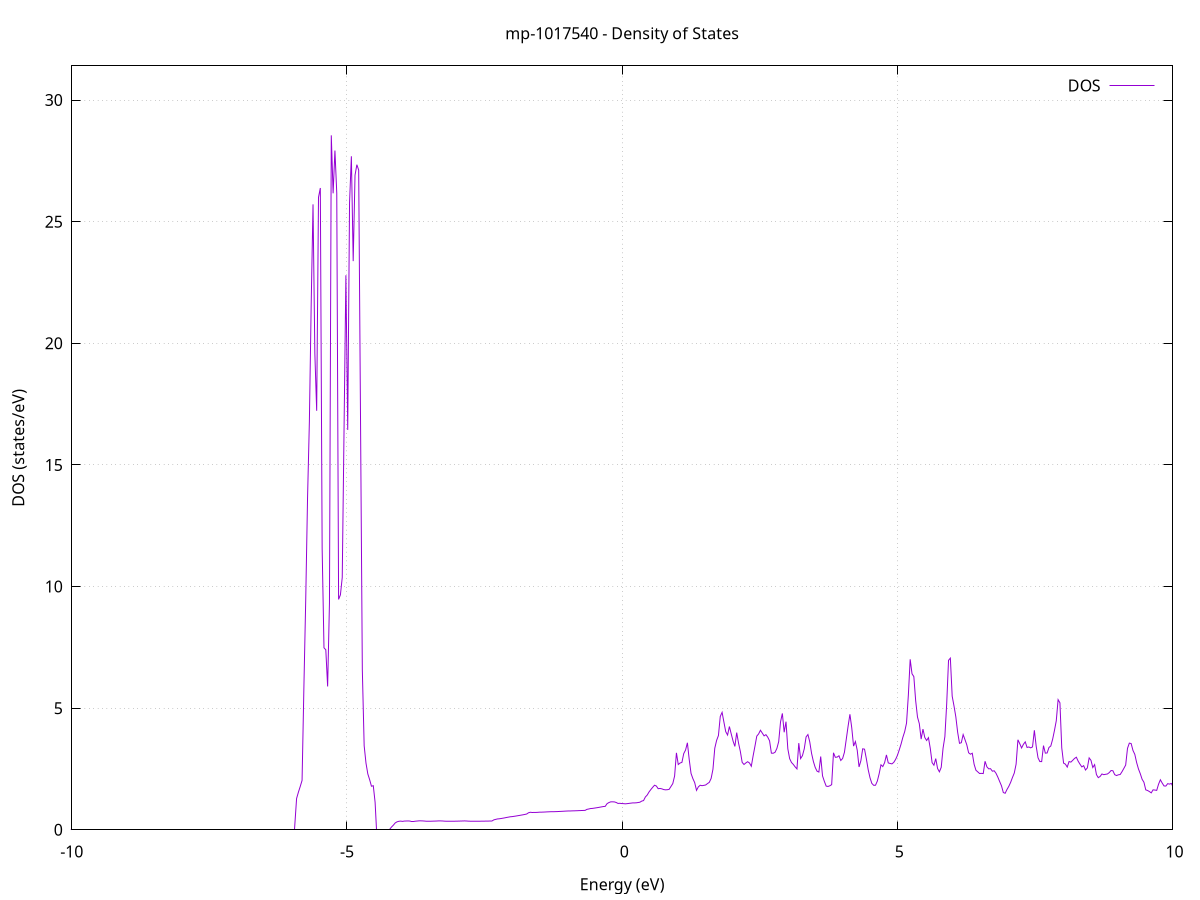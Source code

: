 set title 'mp-1017540 - Density of States'
set xlabel 'Energy (eV)'
set ylabel 'DOS (states/eV)'
set grid
set xrange [-10:10]
set yrange [0:31.404]
set xzeroaxis lt -1
set terminal png size 800,600
set output 'mp-1017540_dos_gnuplot.png'
plot '-' using 1:2 with lines title 'DOS'
-48.189100 0.000000
-48.156000 0.000000
-48.122800 0.000000
-48.089600 0.000000
-48.056400 0.000000
-48.023200 0.000000
-47.990000 0.000000
-47.956900 0.000000
-47.923700 0.000000
-47.890500 0.000000
-47.857300 0.000000
-47.824100 0.000000
-47.791000 0.000000
-47.757800 0.000000
-47.724600 0.000000
-47.691400 0.000000
-47.658200 0.000000
-47.625000 0.000000
-47.591900 0.000000
-47.558700 0.000000
-47.525500 0.000000
-47.492300 0.000000
-47.459100 0.000000
-47.426000 0.000000
-47.392800 0.000000
-47.359600 0.000000
-47.326400 0.000000
-47.293200 0.000000
-47.260000 0.000000
-47.226900 0.000000
-47.193700 0.000000
-47.160500 0.000000
-47.127300 0.000000
-47.094100 0.000000
-47.061000 0.000000
-47.027800 0.000000
-46.994600 0.000000
-46.961400 0.000000
-46.928200 0.000000
-46.895000 0.000000
-46.861900 0.000000
-46.828700 0.000000
-46.795500 0.000000
-46.762300 0.000000
-46.729100 0.000000
-46.696000 0.000000
-46.662800 0.000000
-46.629600 0.000000
-46.596400 0.000000
-46.563200 0.000000
-46.530000 0.000000
-46.496900 0.000000
-46.463700 0.000000
-46.430500 0.000000
-46.397300 0.000000
-46.364100 0.000000
-46.331000 0.000000
-46.297800 0.000000
-46.264600 0.000000
-46.231400 0.000000
-46.198200 0.000000
-46.165000 0.000000
-46.131900 0.000000
-46.098700 0.000000
-46.065500 0.000000
-46.032300 0.000000
-45.999100 0.000000
-45.966000 0.000000
-45.932800 0.000000
-45.899600 0.000000
-45.866400 0.000000
-45.833200 0.000000
-45.800000 0.000000
-45.766900 0.000000
-45.733700 0.000000
-45.700500 0.000000
-45.667300 0.000000
-45.634100 0.000000
-45.600900 0.000000
-45.567800 0.000000
-45.534600 0.000000
-45.501400 0.000000
-45.468200 0.000000
-45.435000 0.000000
-45.401900 0.000000
-45.368700 0.000000
-45.335500 0.000000
-45.302300 0.000000
-45.269100 0.000000
-45.235900 0.000000
-45.202800 0.000000
-45.169600 7.323900
-45.136400 8.258000
-45.103200 10.359100
-45.070000 14.619900
-45.036900 52.682800
-45.003700 24.957900
-44.970500 0.000000
-44.937300 0.000000
-44.904100 0.000000
-44.870900 0.000000
-44.837800 0.000000
-44.804600 0.000000
-44.771400 0.000000
-44.738200 0.000000
-44.705000 0.000000
-44.671900 0.000000
-44.638700 0.000000
-44.605500 0.000000
-44.572300 0.000000
-44.539100 0.000000
-44.505900 0.000000
-44.472800 0.000000
-44.439600 0.000000
-44.406400 0.000000
-44.373200 0.000000
-44.340000 0.000000
-44.306900 0.000000
-44.273700 0.000000
-44.240500 0.000000
-44.207300 0.000000
-44.174100 0.000000
-44.140900 0.000000
-44.107800 0.000000
-44.074600 0.000000
-44.041400 0.000000
-44.008200 0.000000
-43.975000 0.000000
-43.941900 0.000000
-43.908700 0.000000
-43.875500 0.000000
-43.842300 0.000000
-43.809100 0.000000
-43.775900 0.000000
-43.742800 0.000000
-43.709600 0.000000
-43.676400 0.000000
-43.643200 0.000000
-43.610000 0.000000
-43.576900 0.000000
-43.543700 0.000000
-43.510500 0.000000
-43.477300 0.000000
-43.444100 0.000000
-43.410900 0.000000
-43.377800 0.000000
-43.344600 0.000000
-43.311400 0.000000
-43.278200 0.000000
-43.245000 0.000000
-43.211900 0.000000
-43.178700 0.000000
-43.145500 0.000000
-43.112300 0.000000
-43.079100 0.000000
-43.045900 0.000000
-43.012800 0.000000
-42.979600 0.000000
-42.946400 0.000000
-42.913200 0.000000
-42.880000 0.000000
-42.846900 0.000000
-42.813700 0.000000
-42.780500 0.000000
-42.747300 0.000000
-42.714100 0.000000
-42.680900 0.000000
-42.647800 0.000000
-42.614600 0.000000
-42.581400 0.000000
-42.548200 0.000000
-42.515000 0.000000
-42.481900 0.000000
-42.448700 0.000000
-42.415500 0.000000
-42.382300 0.000000
-42.349100 0.000000
-42.315900 0.000000
-42.282800 0.000000
-42.249600 0.000000
-42.216400 0.000000
-42.183200 0.000000
-42.150000 0.000000
-42.116900 0.000000
-42.083700 0.000000
-42.050500 0.000000
-42.017300 0.000000
-41.984100 0.000000
-41.950900 0.000000
-41.917800 0.000000
-41.884600 0.000000
-41.851400 0.000000
-41.818200 0.000000
-41.785000 0.000000
-41.751900 0.000000
-41.718700 0.000000
-41.685500 0.000000
-41.652300 0.000000
-41.619100 0.000000
-41.585900 0.000000
-41.552800 0.000000
-41.519600 0.000000
-41.486400 0.000000
-41.453200 0.000000
-41.420000 0.000000
-41.386900 0.000000
-41.353700 0.000000
-41.320500 0.000000
-41.287300 0.000000
-41.254100 0.000000
-41.220900 0.000000
-41.187800 0.000000
-41.154600 0.000000
-41.121400 0.000000
-41.088200 0.000000
-41.055000 0.000000
-41.021800 0.000000
-40.988700 0.000000
-40.955500 0.000000
-40.922300 0.000000
-40.889100 0.000000
-40.855900 0.000000
-40.822800 0.000000
-40.789600 0.000000
-40.756400 0.000000
-40.723200 0.000000
-40.690000 0.000000
-40.656800 0.000000
-40.623700 0.000000
-40.590500 0.000000
-40.557300 0.000000
-40.524100 0.000000
-40.490900 0.000000
-40.457800 0.000000
-40.424600 0.000000
-40.391400 0.000000
-40.358200 0.000000
-40.325000 0.000000
-40.291800 0.000000
-40.258700 0.000000
-40.225500 0.000000
-40.192300 0.000000
-40.159100 0.000000
-40.125900 0.000000
-40.092800 0.000000
-40.059600 0.000000
-40.026400 0.000000
-39.993200 0.000000
-39.960000 0.000000
-39.926800 0.000000
-39.893700 0.000000
-39.860500 0.000000
-39.827300 0.000000
-39.794100 0.000000
-39.760900 0.000000
-39.727800 0.000000
-39.694600 0.000000
-39.661400 0.000000
-39.628200 0.000000
-39.595000 0.000000
-39.561800 0.000000
-39.528700 0.000000
-39.495500 0.000000
-39.462300 0.000000
-39.429100 0.000000
-39.395900 0.000000
-39.362800 0.000000
-39.329600 0.000000
-39.296400 0.000000
-39.263200 0.000000
-39.230000 0.000000
-39.196800 0.000000
-39.163700 0.000000
-39.130500 0.000000
-39.097300 0.000000
-39.064100 0.000000
-39.030900 0.000000
-38.997800 0.000000
-38.964600 0.000000
-38.931400 0.000000
-38.898200 0.000000
-38.865000 0.000000
-38.831800 0.000000
-38.798700 0.000000
-38.765500 0.000000
-38.732300 0.000000
-38.699100 0.000000
-38.665900 0.000000
-38.632800 0.000000
-38.599600 0.000000
-38.566400 0.000000
-38.533200 0.000000
-38.500000 0.000000
-38.466800 0.000000
-38.433700 0.000000
-38.400500 0.000000
-38.367300 0.000000
-38.334100 0.000000
-38.300900 0.000000
-38.267800 0.000000
-38.234600 0.000000
-38.201400 0.000000
-38.168200 0.000000
-38.135000 0.000000
-38.101800 0.000000
-38.068700 0.000000
-38.035500 0.000000
-38.002300 0.000000
-37.969100 0.000000
-37.935900 0.000000
-37.902800 0.000000
-37.869600 0.000000
-37.836400 0.000000
-37.803200 0.000000
-37.770000 0.000000
-37.736800 0.000000
-37.703700 0.000000
-37.670500 0.000000
-37.637300 0.000000
-37.604100 0.000000
-37.570900 0.000000
-37.537800 0.000000
-37.504600 0.000000
-37.471400 0.000000
-37.438200 0.000000
-37.405000 0.000000
-37.371800 0.000000
-37.338700 0.000000
-37.305500 0.000000
-37.272300 0.000000
-37.239100 0.000000
-37.205900 0.000000
-37.172800 0.000000
-37.139600 0.000000
-37.106400 0.000000
-37.073200 0.000000
-37.040000 0.000000
-37.006800 0.000000
-36.973700 0.000000
-36.940500 0.000000
-36.907300 0.000000
-36.874100 0.000000
-36.840900 0.000000
-36.807800 0.000000
-36.774600 0.000000
-36.741400 0.000000
-36.708200 0.000000
-36.675000 0.000000
-36.641800 0.000000
-36.608700 0.000000
-36.575500 0.000000
-36.542300 0.000000
-36.509100 0.000000
-36.475900 0.000000
-36.442800 0.000000
-36.409600 0.000000
-36.376400 0.000000
-36.343200 0.000000
-36.310000 0.000000
-36.276800 0.000000
-36.243700 0.000000
-36.210500 0.000000
-36.177300 0.000000
-36.144100 0.000000
-36.110900 0.000000
-36.077700 0.000000
-36.044600 0.000000
-36.011400 0.000000
-35.978200 0.000000
-35.945000 0.000000
-35.911800 0.000000
-35.878700 0.000000
-35.845500 0.000000
-35.812300 0.000000
-35.779100 0.000000
-35.745900 0.000000
-35.712700 0.000000
-35.679600 0.000000
-35.646400 0.000000
-35.613200 0.000000
-35.580000 0.000000
-35.546800 0.000000
-35.513700 0.000000
-35.480500 0.000000
-35.447300 0.000000
-35.414100 0.000000
-35.380900 0.000000
-35.347700 0.000000
-35.314600 0.000000
-35.281400 0.000000
-35.248200 0.000000
-35.215000 0.000000
-35.181800 0.000000
-35.148700 0.000000
-35.115500 0.000000
-35.082300 0.000000
-35.049100 0.000000
-35.015900 0.000000
-34.982700 0.000000
-34.949600 0.000000
-34.916400 0.000000
-34.883200 0.000000
-34.850000 0.000000
-34.816800 0.000000
-34.783700 0.000000
-34.750500 0.000000
-34.717300 0.000000
-34.684100 0.000000
-34.650900 0.000000
-34.617700 0.000000
-34.584600 0.000000
-34.551400 0.000000
-34.518200 0.000000
-34.485000 0.000000
-34.451800 0.000000
-34.418700 0.000000
-34.385500 0.000000
-34.352300 0.000000
-34.319100 0.000000
-34.285900 0.000000
-34.252700 0.000000
-34.219600 0.000000
-34.186400 0.000000
-34.153200 0.000000
-34.120000 0.000000
-34.086800 0.000000
-34.053700 0.000000
-34.020500 0.000000
-33.987300 0.000000
-33.954100 0.000000
-33.920900 0.000000
-33.887700 0.000000
-33.854600 0.000000
-33.821400 0.000000
-33.788200 0.000000
-33.755000 0.000000
-33.721800 0.000000
-33.688700 0.000000
-33.655500 0.000000
-33.622300 0.000000
-33.589100 0.000000
-33.555900 0.000000
-33.522700 0.000000
-33.489600 0.000000
-33.456400 0.000000
-33.423200 0.000000
-33.390000 0.000000
-33.356800 0.000000
-33.323700 0.000000
-33.290500 0.000000
-33.257300 0.000000
-33.224100 0.000000
-33.190900 0.000000
-33.157700 0.000000
-33.124600 0.000000
-33.091400 0.000000
-33.058200 0.000000
-33.025000 0.000000
-32.991800 0.000000
-32.958700 0.000000
-32.925500 0.000000
-32.892300 0.000000
-32.859100 0.000000
-32.825900 0.000000
-32.792700 0.000000
-32.759600 0.000000
-32.726400 0.000000
-32.693200 0.000000
-32.660000 0.000000
-32.626800 0.000000
-32.593700 0.000000
-32.560500 0.000000
-32.527300 0.000000
-32.494100 0.000000
-32.460900 0.000000
-32.427700 0.000000
-32.394600 0.000000
-32.361400 0.000000
-32.328200 0.000000
-32.295000 0.000000
-32.261800 0.000000
-32.228700 0.000000
-32.195500 0.000000
-32.162300 0.000000
-32.129100 0.000000
-32.095900 0.000000
-32.062700 0.000000
-32.029600 0.000000
-31.996400 0.000000
-31.963200 0.000000
-31.930000 0.000000
-31.896800 0.000000
-31.863700 0.000000
-31.830500 0.000000
-31.797300 0.000000
-31.764100 0.000000
-31.730900 0.000000
-31.697700 0.000000
-31.664600 0.000000
-31.631400 0.000000
-31.598200 0.000000
-31.565000 0.000000
-31.531800 0.000000
-31.498600 0.000000
-31.465500 0.000000
-31.432300 0.000000
-31.399100 0.000000
-31.365900 0.000000
-31.332700 0.000000
-31.299600 0.000000
-31.266400 0.000000
-31.233200 0.000000
-31.200000 0.000000
-31.166800 0.000000
-31.133600 0.000000
-31.100500 0.000000
-31.067300 0.000000
-31.034100 0.000000
-31.000900 0.000000
-30.967700 0.000000
-30.934600 0.000000
-30.901400 0.000000
-30.868200 0.000000
-30.835000 0.000000
-30.801800 0.000000
-30.768600 0.000000
-30.735500 0.000000
-30.702300 0.000000
-30.669100 0.000000
-30.635900 0.000000
-30.602700 0.000000
-30.569600 0.000000
-30.536400 0.000000
-30.503200 0.000000
-30.470000 0.000000
-30.436800 0.000000
-30.403600 0.000000
-30.370500 0.000000
-30.337300 0.000000
-30.304100 0.000000
-30.270900 0.000000
-30.237700 0.000000
-30.204600 0.000000
-30.171400 0.000000
-30.138200 0.000000
-30.105000 0.000000
-30.071800 0.000000
-30.038600 0.000000
-30.005500 0.000000
-29.972300 0.000000
-29.939100 0.000000
-29.905900 0.000000
-29.872700 0.000000
-29.839600 0.000000
-29.806400 0.000000
-29.773200 0.000000
-29.740000 0.000000
-29.706800 0.000000
-29.673600 0.000000
-29.640500 0.000000
-29.607300 0.000000
-29.574100 0.000000
-29.540900 0.000000
-29.507700 0.000000
-29.474600 0.000000
-29.441400 0.000000
-29.408200 0.000000
-29.375000 0.000000
-29.341800 0.000000
-29.308600 0.000000
-29.275500 0.000000
-29.242300 0.000000
-29.209100 0.000000
-29.175900 0.000000
-29.142700 0.000000
-29.109600 0.000000
-29.076400 0.000000
-29.043200 0.000000
-29.010000 0.000000
-28.976800 0.000000
-28.943600 0.000000
-28.910500 0.000000
-28.877300 0.000000
-28.844100 0.000000
-28.810900 0.000000
-28.777700 0.000000
-28.744600 0.000000
-28.711400 0.000000
-28.678200 0.000000
-28.645000 0.000000
-28.611800 0.000000
-28.578600 0.000000
-28.545500 0.000000
-28.512300 0.000000
-28.479100 0.000000
-28.445900 0.000000
-28.412700 0.000000
-28.379600 0.000000
-28.346400 0.000000
-28.313200 0.000000
-28.280000 0.000000
-28.246800 0.000000
-28.213600 0.000000
-28.180500 0.000000
-28.147300 0.000000
-28.114100 0.000000
-28.080900 0.000000
-28.047700 0.000000
-28.014600 0.000000
-27.981400 0.000000
-27.948200 0.000000
-27.915000 0.000000
-27.881800 0.000000
-27.848600 0.000000
-27.815500 0.000000
-27.782300 0.000000
-27.749100 0.000000
-27.715900 0.000000
-27.682700 0.000000
-27.649600 0.000000
-27.616400 0.000000
-27.583200 0.000000
-27.550000 0.000000
-27.516800 0.000000
-27.483600 0.000000
-27.450500 0.000000
-27.417300 0.000000
-27.384100 0.000000
-27.350900 0.000000
-27.317700 0.000000
-27.284600 0.000000
-27.251400 0.000000
-27.218200 0.000000
-27.185000 0.000000
-27.151800 0.000000
-27.118600 0.000000
-27.085500 0.000000
-27.052300 0.000000
-27.019100 0.000000
-26.985900 0.000000
-26.952700 0.000000
-26.919600 0.000000
-26.886400 0.000000
-26.853200 0.000000
-26.820000 0.000000
-26.786800 0.000000
-26.753600 0.000000
-26.720500 0.000000
-26.687300 0.000000
-26.654100 0.000000
-26.620900 0.000000
-26.587700 0.000000
-26.554500 0.000000
-26.521400 0.000000
-26.488200 0.000000
-26.455000 0.000000
-26.421800 0.000000
-26.388600 0.000000
-26.355500 0.000000
-26.322300 0.000000
-26.289100 0.000000
-26.255900 0.000000
-26.222700 0.000000
-26.189500 0.000000
-26.156400 0.000000
-26.123200 0.000000
-26.090000 0.000000
-26.056800 0.000000
-26.023600 0.000000
-25.990500 0.000000
-25.957300 0.000000
-25.924100 0.000000
-25.890900 0.000000
-25.857700 0.000000
-25.824500 0.000000
-25.791400 0.000000
-25.758200 0.000000
-25.725000 0.000000
-25.691800 0.000000
-25.658600 0.000000
-25.625500 0.000000
-25.592300 0.000000
-25.559100 0.000000
-25.525900 0.000000
-25.492700 0.000000
-25.459500 0.000000
-25.426400 0.000000
-25.393200 0.000000
-25.360000 0.000000
-25.326800 0.000000
-25.293600 0.000000
-25.260500 0.000000
-25.227300 0.000000
-25.194100 0.000000
-25.160900 0.000000
-25.127700 0.000000
-25.094500 0.000000
-25.061400 0.000000
-25.028200 0.000000
-24.995000 0.000000
-24.961800 0.000000
-24.928600 0.000000
-24.895500 0.000000
-24.862300 0.000000
-24.829100 0.000000
-24.795900 0.000000
-24.762700 0.000000
-24.729500 0.000000
-24.696400 0.000000
-24.663200 0.000000
-24.630000 0.000000
-24.596800 0.000000
-24.563600 0.000000
-24.530500 0.000000
-24.497300 0.000000
-24.464100 0.000000
-24.430900 0.000000
-24.397700 0.000000
-24.364500 0.000000
-24.331400 0.000000
-24.298200 0.000000
-24.265000 0.000000
-24.231800 0.000000
-24.198600 0.000000
-24.165500 0.000000
-24.132300 0.000000
-24.099100 0.000000
-24.065900 0.000000
-24.032700 0.000000
-23.999500 0.000000
-23.966400 0.000000
-23.933200 0.000000
-23.900000 0.000000
-23.866800 0.000000
-23.833600 0.000000
-23.800500 0.000000
-23.767300 0.000000
-23.734100 0.000000
-23.700900 0.000000
-23.667700 9.454100
-23.634500 10.171400
-23.601400 22.260200
-23.568200 13.036600
-23.535000 16.187600
-23.501800 25.713200
-23.468600 10.990000
-23.435500 2.746300
-23.402300 2.498500
-23.369100 2.142900
-23.335900 11.605400
-23.302700 8.587500
-23.269500 7.044200
-23.236400 6.740100
-23.203200 7.318100
-23.170000 54.916500
-23.136800 25.714300
-23.103600 19.173500
-23.070500 19.009400
-23.037300 16.011200
-23.004100 17.654800
-22.970900 16.512900
-22.937700 30.789500
-22.904500 12.396900
-22.871400 9.959400
-22.838200 12.135100
-22.805000 0.000000
-22.771800 0.000000
-22.738600 0.000000
-22.705500 0.000000
-22.672300 0.000000
-22.639100 0.000000
-22.605900 0.000000
-22.572700 0.000000
-22.539500 0.000000
-22.506400 0.000000
-22.473200 0.000000
-22.440000 0.000000
-22.406800 0.000000
-22.373600 0.000000
-22.340500 0.000000
-22.307300 0.000000
-22.274100 0.000000
-22.240900 0.000000
-22.207700 0.000000
-22.174500 0.000000
-22.141400 0.000000
-22.108200 0.000000
-22.075000 0.000000
-22.041800 0.000000
-22.008600 0.000000
-21.975500 0.000000
-21.942300 0.000000
-21.909100 0.000000
-21.875900 0.000000
-21.842700 0.000000
-21.809500 0.000000
-21.776400 0.000000
-21.743200 0.000000
-21.710000 0.000000
-21.676800 0.000000
-21.643600 0.000000
-21.610400 0.000000
-21.577300 0.000000
-21.544100 0.000000
-21.510900 0.000000
-21.477700 0.000000
-21.444500 0.000000
-21.411400 0.000000
-21.378200 0.000000
-21.345000 0.000000
-21.311800 0.000000
-21.278600 0.000000
-21.245400 0.000000
-21.212300 0.000000
-21.179100 0.000000
-21.145900 0.000000
-21.112700 0.000000
-21.079500 0.000000
-21.046400 0.000000
-21.013200 0.000000
-20.980000 0.000000
-20.946800 0.000000
-20.913600 0.000000
-20.880400 0.000000
-20.847300 0.000000
-20.814100 0.000000
-20.780900 0.000000
-20.747700 0.000000
-20.714500 0.000000
-20.681400 0.000000
-20.648200 0.000000
-20.615000 0.000000
-20.581800 0.000000
-20.548600 0.000000
-20.515400 0.000000
-20.482300 0.000000
-20.449100 0.000000
-20.415900 0.000000
-20.382700 0.000000
-20.349500 0.000000
-20.316400 0.000000
-20.283200 0.000000
-20.250000 0.000000
-20.216800 0.000000
-20.183600 0.000000
-20.150400 0.000000
-20.117300 0.000000
-20.084100 0.000000
-20.050900 0.000000
-20.017700 0.000000
-19.984500 0.000000
-19.951400 0.000000
-19.918200 0.000000
-19.885000 0.000000
-19.851800 0.000000
-19.818600 0.000000
-19.785400 0.000000
-19.752300 0.000000
-19.719100 0.000000
-19.685900 0.000000
-19.652700 0.000000
-19.619500 0.000000
-19.586400 0.000000
-19.553200 0.000000
-19.520000 0.000000
-19.486800 0.000000
-19.453600 0.000000
-19.420400 0.000000
-19.387300 0.000000
-19.354100 0.000000
-19.320900 0.000000
-19.287700 0.000000
-19.254500 0.000000
-19.221400 0.000000
-19.188200 0.000000
-19.155000 0.000000
-19.121800 0.000000
-19.088600 0.000000
-19.055400 0.000000
-19.022300 0.000000
-18.989100 0.000000
-18.955900 0.000000
-18.922700 0.000000
-18.889500 0.000000
-18.856400 0.000000
-18.823200 0.000000
-18.790000 0.000000
-18.756800 0.000000
-18.723600 0.000000
-18.690400 0.000000
-18.657300 0.000000
-18.624100 0.000000
-18.590900 0.000000
-18.557700 0.000000
-18.524500 0.000000
-18.491400 0.000000
-18.458200 0.000000
-18.425000 0.000000
-18.391800 0.000000
-18.358600 0.000000
-18.325400 0.000000
-18.292300 0.000000
-18.259100 0.000000
-18.225900 0.000000
-18.192700 0.000000
-18.159500 0.000000
-18.126400 0.000000
-18.093200 0.000000
-18.060000 0.000000
-18.026800 0.000000
-17.993600 0.000000
-17.960400 0.000000
-17.927300 0.000000
-17.894100 0.000000
-17.860900 0.000000
-17.827700 0.000000
-17.794500 0.000000
-17.761400 0.000000
-17.728200 0.000000
-17.695000 0.000000
-17.661800 0.000000
-17.628600 0.000000
-17.595400 0.000000
-17.562300 0.000000
-17.529100 0.000000
-17.495900 0.000000
-17.462700 0.000000
-17.429500 0.000000
-17.396400 0.000000
-17.363200 0.000000
-17.330000 0.000000
-17.296800 0.000000
-17.263600 0.000000
-17.230400 0.000000
-17.197300 0.000000
-17.164100 0.000000
-17.130900 0.000000
-17.097700 0.000000
-17.064500 0.000000
-17.031300 0.000000
-16.998200 0.000000
-16.965000 0.000000
-16.931800 0.000000
-16.898600 0.000000
-16.865400 0.000000
-16.832300 0.000000
-16.799100 0.000000
-16.765900 0.000000
-16.732700 0.000000
-16.699500 0.000000
-16.666300 0.000000
-16.633200 0.000000
-16.600000 0.000000
-16.566800 0.000000
-16.533600 0.000000
-16.500400 0.000000
-16.467300 0.000000
-16.434100 0.000000
-16.400900 0.000000
-16.367700 0.000000
-16.334500 0.000000
-16.301300 0.000000
-16.268200 0.000000
-16.235000 0.000000
-16.201800 0.000000
-16.168600 0.000000
-16.135400 0.000000
-16.102300 0.000000
-16.069100 0.000000
-16.035900 0.000000
-16.002700 0.000000
-15.969500 0.000000
-15.936300 0.000000
-15.903200 0.000000
-15.870000 0.000000
-15.836800 0.000000
-15.803600 0.000000
-15.770400 0.000000
-15.737300 0.000000
-15.704100 0.000000
-15.670900 0.000000
-15.637700 0.000000
-15.604500 0.000000
-15.571300 0.000000
-15.538200 0.000000
-15.505000 0.000000
-15.471800 0.000000
-15.438600 0.000000
-15.405400 0.000000
-15.372300 0.000000
-15.339100 0.000000
-15.305900 0.000000
-15.272700 0.000000
-15.239500 0.000000
-15.206300 0.000000
-15.173200 0.000000
-15.140000 0.000000
-15.106800 0.000000
-15.073600 0.000000
-15.040400 0.000000
-15.007300 0.000000
-14.974100 0.000000
-14.940900 0.000000
-14.907700 0.000000
-14.874500 0.000000
-14.841300 0.000000
-14.808200 0.000000
-14.775000 0.000000
-14.741800 0.000000
-14.708600 0.000000
-14.675400 0.000000
-14.642300 0.000000
-14.609100 0.000000
-14.575900 0.000000
-14.542700 0.000000
-14.509500 0.000000
-14.476300 0.000000
-14.443200 0.000000
-14.410000 0.000000
-14.376800 0.000000
-14.343600 0.000000
-14.310400 0.000000
-14.277300 0.000000
-14.244100 0.000000
-14.210900 0.000000
-14.177700 0.000000
-14.144500 0.000000
-14.111300 0.000000
-14.078200 0.000000
-14.045000 0.000000
-14.011800 0.000000
-13.978600 0.000000
-13.945400 0.000000
-13.912300 0.000000
-13.879100 0.000000
-13.845900 0.000000
-13.812700 0.000000
-13.779500 0.000000
-13.746300 0.000000
-13.713200 0.000000
-13.680000 0.000000
-13.646800 0.000000
-13.613600 0.000000
-13.580400 0.000000
-13.547300 0.000000
-13.514100 0.000000
-13.480900 0.000000
-13.447700 0.000000
-13.414500 0.000000
-13.381300 0.000000
-13.348200 0.000000
-13.315000 0.000000
-13.281800 0.000000
-13.248600 0.000000
-13.215400 0.000000
-13.182300 0.000000
-13.149100 0.000000
-13.115900 0.000000
-13.082700 0.000000
-13.049500 0.000000
-13.016300 0.000000
-12.983200 0.000000
-12.950000 0.000000
-12.916800 0.000000
-12.883600 0.000000
-12.850400 0.000000
-12.817300 0.000000
-12.784100 0.000000
-12.750900 0.000000
-12.717700 0.000000
-12.684500 0.000000
-12.651300 0.000000
-12.618200 0.000000
-12.585000 0.000000
-12.551800 0.000000
-12.518600 0.000000
-12.485400 0.000000
-12.452300 0.000000
-12.419100 0.000000
-12.385900 0.000000
-12.352700 0.000000
-12.319500 0.000000
-12.286300 0.000000
-12.253200 0.000000
-12.220000 0.000000
-12.186800 0.000000
-12.153600 0.000000
-12.120400 0.000000
-12.087200 0.000000
-12.054100 0.000000
-12.020900 0.000000
-11.987700 0.000000
-11.954500 0.000000
-11.921300 0.000000
-11.888200 0.000000
-11.855000 0.000000
-11.821800 0.000000
-11.788600 0.000000
-11.755400 0.000000
-11.722200 0.000000
-11.689100 0.000000
-11.655900 0.000000
-11.622700 0.000000
-11.589500 0.000000
-11.556300 0.000000
-11.523200 0.000000
-11.490000 0.000000
-11.456800 0.000000
-11.423600 0.000000
-11.390400 0.000000
-11.357200 0.000000
-11.324100 0.000000
-11.290900 0.000000
-11.257700 0.000000
-11.224500 0.000000
-11.191300 0.000000
-11.158200 0.000000
-11.125000 0.000000
-11.091800 0.000000
-11.058600 0.000000
-11.025400 0.000000
-10.992200 0.000000
-10.959100 0.000000
-10.925900 0.000000
-10.892700 0.000000
-10.859500 0.000000
-10.826300 0.000000
-10.793200 0.000000
-10.760000 0.000000
-10.726800 0.000000
-10.693600 0.000000
-10.660400 0.000000
-10.627200 0.000000
-10.594100 0.000000
-10.560900 0.000000
-10.527700 0.000000
-10.494500 0.000000
-10.461300 0.000000
-10.428200 0.000000
-10.395000 0.000000
-10.361800 0.000000
-10.328600 0.000000
-10.295400 0.000000
-10.262200 0.000000
-10.229100 0.000000
-10.195900 0.000000
-10.162700 0.000000
-10.129500 0.000000
-10.096300 0.000000
-10.063200 0.000000
-10.030000 0.000000
-9.996800 0.000000
-9.963600 0.000000
-9.930400 0.000000
-9.897200 0.000000
-9.864100 0.000000
-9.830900 0.000000
-9.797700 0.000000
-9.764500 0.000000
-9.731300 0.000000
-9.698200 0.000000
-9.665000 0.000000
-9.631800 0.000000
-9.598600 0.000000
-9.565400 0.000000
-9.532200 0.000000
-9.499100 0.000000
-9.465900 0.000000
-9.432700 0.000000
-9.399500 0.000000
-9.366300 0.000000
-9.333200 0.000000
-9.300000 0.000000
-9.266800 0.000000
-9.233600 0.000000
-9.200400 0.000000
-9.167200 0.000000
-9.134100 0.000000
-9.100900 0.000000
-9.067700 0.000000
-9.034500 0.000000
-9.001300 0.000000
-8.968200 0.000000
-8.935000 0.000000
-8.901800 0.000000
-8.868600 0.000000
-8.835400 0.000000
-8.802200 0.000000
-8.769100 0.000000
-8.735900 0.000000
-8.702700 0.000000
-8.669500 0.000000
-8.636300 0.000000
-8.603200 0.000000
-8.570000 0.000000
-8.536800 0.000000
-8.503600 0.000000
-8.470400 0.000000
-8.437200 0.000000
-8.404100 0.000000
-8.370900 0.000000
-8.337700 0.000000
-8.304500 0.000000
-8.271300 0.000000
-8.238200 0.000000
-8.205000 0.000000
-8.171800 0.000000
-8.138600 0.000000
-8.105400 0.000000
-8.072200 0.000000
-8.039100 0.000000
-8.005900 0.000000
-7.972700 0.000000
-7.939500 0.000000
-7.906300 0.000000
-7.873200 0.000000
-7.840000 0.000000
-7.806800 0.000000
-7.773600 0.000000
-7.740400 0.000000
-7.707200 0.000000
-7.674100 0.000000
-7.640900 0.000000
-7.607700 0.000000
-7.574500 0.000000
-7.541300 0.000000
-7.508100 0.000000
-7.475000 0.000000
-7.441800 0.000000
-7.408600 0.000000
-7.375400 0.000000
-7.342200 0.000000
-7.309100 0.000000
-7.275900 0.000000
-7.242700 0.000000
-7.209500 0.000000
-7.176300 0.000000
-7.143100 0.000000
-7.110000 0.000000
-7.076800 0.000000
-7.043600 0.000000
-7.010400 0.000000
-6.977200 0.000000
-6.944100 0.000000
-6.910900 0.000000
-6.877700 0.000000
-6.844500 0.000000
-6.811300 0.000000
-6.778100 0.000000
-6.745000 0.000000
-6.711800 0.000000
-6.678600 0.000000
-6.645400 0.000000
-6.612200 0.000000
-6.579100 0.000000
-6.545900 0.000000
-6.512700 0.000000
-6.479500 0.000000
-6.446300 0.000000
-6.413100 0.000000
-6.380000 0.000000
-6.346800 0.000000
-6.313600 0.000000
-6.280400 0.000000
-6.247200 0.000000
-6.214100 0.000000
-6.180900 0.000000
-6.147700 0.000000
-6.114500 0.000000
-6.081300 0.000000
-6.048100 0.000000
-6.015000 0.000000
-5.981800 0.000000
-5.948600 0.000000
-5.915400 1.287000
-5.882200 1.546900
-5.849100 1.780300
-5.815900 2.030100
-5.782700 5.856500
-5.749500 9.437100
-5.716300 13.645400
-5.683100 16.768600
-5.650000 21.612600
-5.616800 25.711000
-5.583600 19.581500
-5.550400 17.223400
-5.517200 26.001300
-5.484100 26.383200
-5.450900 11.567600
-5.417700 7.480700
-5.384500 7.399100
-5.351300 5.892100
-5.318100 9.325600
-5.285000 28.548800
-5.251800 26.165400
-5.218600 27.924200
-5.185400 26.169700
-5.152200 9.470500
-5.119100 9.657800
-5.085900 10.369900
-5.052700 16.530900
-5.019500 22.795200
-4.986300 16.438300
-4.953100 25.782100
-4.920000 27.688300
-4.886800 23.376300
-4.853600 26.910400
-4.820400 27.341000
-4.787200 27.120200
-4.754100 16.981900
-4.720900 6.582200
-4.687700 3.456800
-4.654500 2.741700
-4.621300 2.297300
-4.588100 2.060000
-4.555000 1.790600
-4.521800 1.811000
-4.488600 1.125300
-4.455400 0.000000
-4.422200 0.000000
-4.389100 0.000000
-4.355900 0.000000
-4.322700 0.000000
-4.289500 0.000000
-4.256300 0.000000
-4.223100 0.000000
-4.190000 0.114700
-4.156800 0.190300
-4.123600 0.281700
-4.090400 0.326700
-4.057200 0.348500
-4.024100 0.356300
-3.990900 0.345500
-3.957700 0.357900
-3.924500 0.360500
-3.891300 0.362700
-3.858100 0.359600
-3.825000 0.349000
-3.791800 0.349100
-3.758600 0.352300
-3.725400 0.359300
-3.692200 0.366800
-3.659100 0.367100
-3.625900 0.364300
-3.592700 0.358800
-3.559500 0.351300
-3.526300 0.349900
-3.493100 0.350500
-3.460000 0.353000
-3.426800 0.355500
-3.393600 0.358100
-3.360400 0.361400
-3.327200 0.365300
-3.294100 0.364200
-3.260900 0.360900
-3.227700 0.354200
-3.194500 0.351300
-3.161300 0.349900
-3.128100 0.350000
-3.095000 0.350700
-3.061800 0.351600
-3.028600 0.352800
-2.995400 0.354500
-2.962200 0.356800
-2.929100 0.359300
-2.895900 0.361800
-2.862700 0.364300
-2.829500 0.360900
-2.796300 0.355400
-2.763100 0.352400
-2.730000 0.350900
-2.696800 0.351000
-2.663600 0.351400
-2.630400 0.351800
-2.597200 0.352200
-2.564000 0.352800
-2.530900 0.353900
-2.497700 0.355200
-2.464500 0.356400
-2.431300 0.357700
-2.398100 0.359200
-2.365000 0.360900
-2.331800 0.407200
-2.298600 0.427100
-2.265400 0.445400
-2.232200 0.452000
-2.199000 0.463700
-2.165900 0.476800
-2.132700 0.490300
-2.099500 0.506600
-2.066300 0.519900
-2.033100 0.534200
-2.000000 0.540600
-1.966800 0.552100
-1.933600 0.563600
-1.900400 0.576500
-1.867200 0.589600
-1.834000 0.602800
-1.800900 0.616100
-1.767700 0.631200
-1.734500 0.647600
-1.701300 0.700200
-1.668100 0.720100
-1.635000 0.711300
-1.601800 0.712000
-1.568600 0.713000
-1.535400 0.716800
-1.502200 0.723300
-1.469000 0.723800
-1.435900 0.726800
-1.402700 0.730200
-1.369500 0.735100
-1.336300 0.738600
-1.303100 0.741800
-1.270000 0.744400
-1.236800 0.743600
-1.203600 0.746200
-1.170400 0.749500
-1.137200 0.753500
-1.104000 0.757400
-1.070900 0.761700
-1.037700 0.766100
-1.004500 0.770300
-0.971300 0.773700
-0.938100 0.774100
-0.905000 0.777100
-0.871800 0.779000
-0.838600 0.782000
-0.805400 0.785300
-0.772200 0.788600
-0.739000 0.791700
-0.705900 0.794700
-0.672700 0.797700
-0.639500 0.839300
-0.606300 0.854600
-0.573100 0.872900
-0.540000 0.878600
-0.506800 0.890000
-0.473600 0.901600
-0.440400 0.913800
-0.407200 0.927600
-0.374000 0.941600
-0.340900 0.955200
-0.307700 0.962900
-0.274500 1.072300
-0.241300 1.118400
-0.208100 1.147500
-0.175000 1.148400
-0.141800 1.146100
-0.108600 1.122900
-0.075400 1.083000
-0.042200 1.088400
-0.009000 1.078500
0.024100 1.075100
0.057300 1.066300
0.090500 1.074400
0.123700 1.084500
0.156900 1.094500
0.190000 1.103800
0.223200 1.104600
0.256400 1.108600
0.289600 1.120500
0.322800 1.133400
0.356000 1.179200
0.389100 1.200300
0.422300 1.348500
0.455500 1.427900
0.488700 1.555800
0.521900 1.654600
0.555000 1.746100
0.588200 1.831400
0.621400 1.799400
0.654600 1.688800
0.687800 1.698400
0.721000 1.682800
0.754100 1.653600
0.787300 1.642200
0.820500 1.646700
0.853700 1.662300
0.886900 1.779800
0.920000 1.897000
0.953200 2.210500
0.986400 3.162900
1.019600 2.682900
1.052800 2.744100
1.086000 2.770100
1.119100 3.132200
1.152300 3.278100
1.185500 3.576500
1.218700 2.888400
1.251900 2.316000
1.285000 2.104200
1.318200 1.937800
1.351400 1.620100
1.384600 1.763300
1.417800 1.830400
1.451000 1.812600
1.484100 1.825400
1.517300 1.841500
1.550500 1.898200
1.583700 1.950100
1.616900 2.110900
1.650000 2.486700
1.683200 3.354800
1.716400 3.673500
1.749600 3.873600
1.782800 4.657400
1.816000 4.827800
1.849100 4.425900
1.882300 4.033000
1.915500 3.895000
1.948700 4.245500
1.981900 3.942200
2.015000 3.650100
2.048200 3.426900
2.081400 3.994200
2.114600 3.567800
2.147800 3.219600
2.181000 2.770900
2.214100 2.684300
2.247300 2.747400
2.280500 2.798300
2.313700 2.745100
2.346900 2.611300
2.380100 3.040500
2.413200 3.437700
2.446400 3.850300
2.479600 3.940000
2.512800 4.091800
2.546000 3.976800
2.579100 3.860600
2.612300 3.909900
2.645500 3.807600
2.678700 3.656000
2.711900 3.149200
2.745100 3.146600
2.778200 3.185500
2.811400 3.343000
2.844600 3.626500
2.877800 4.433700
2.911000 4.783600
2.944100 4.008800
2.977300 4.444300
3.010500 3.328300
3.043700 2.922300
3.076900 2.766800
3.110100 2.687000
3.143200 2.586000
3.176400 2.502100
3.209600 3.562900
3.242800 2.926600
3.276000 3.046900
3.309100 3.330000
3.342300 3.816900
3.375500 3.914900
3.408700 3.616600
3.441900 3.139900
3.475100 2.806000
3.508200 2.562900
3.541400 2.408300
3.574600 2.373000
3.607800 3.011600
3.641000 2.216100
3.674100 1.990300
3.707300 1.794500
3.740500 1.781300
3.773700 1.808200
3.806900 1.854500
3.840100 3.165400
3.873200 2.980900
3.906400 2.987000
3.939600 3.042000
3.972800 2.848000
4.006000 2.929900
4.039100 3.186400
4.072300 3.721500
4.105500 4.257400
4.138700 4.748000
4.171900 4.192500
4.205100 3.439500
4.238200 3.627200
4.271400 3.272600
4.304600 2.582600
4.337800 2.839000
4.371000 3.328700
4.404100 3.313600
4.437300 2.917000
4.470500 2.471700
4.503700 2.138600
4.536900 1.906800
4.570100 1.828600
4.603200 1.830300
4.636400 2.000500
4.669600 2.300500
4.702800 2.670900
4.736000 2.599000
4.769100 2.759900
4.802300 3.077000
4.835500 2.747500
4.868700 2.727000
4.901900 2.709100
4.935100 2.770400
4.968200 2.890200
5.001400 3.057200
5.034600 3.281200
5.067800 3.522600
5.101000 3.803200
5.134100 4.037100
5.167300 4.384500
5.200500 5.536800
5.233700 7.008200
5.266900 6.413100
5.300100 6.296800
5.333200 5.311400
5.366400 4.635100
5.399600 4.361700
5.432800 3.727400
5.466000 4.138100
5.499100 3.794800
5.532300 3.670100
5.565500 3.787500
5.598700 3.347200
5.631900 2.761000
5.665100 2.654200
5.698200 2.925900
5.731400 2.519900
5.764600 2.382000
5.797800 2.568600
5.831000 3.351500
5.864100 3.829700
5.897300 5.182200
5.930500 6.965900
5.963700 7.056100
5.996900 5.490800
6.030100 5.088100
6.063200 4.641800
6.096400 4.006800
6.129600 3.554100
6.162800 3.578900
6.196000 3.913300
6.229100 3.707300
6.262300 3.491800
6.295500 3.165800
6.328700 3.106500
6.361900 3.146400
6.395100 2.696200
6.428200 2.447900
6.461400 2.381100
6.494600 2.313500
6.527800 2.319000
6.561000 2.310800
6.594100 2.816400
6.627300 2.588200
6.660500 2.505600
6.693700 2.511500
6.726900 2.408500
6.760100 2.425200
6.793200 2.322100
6.826400 2.164600
6.859600 1.983900
6.892800 1.805700
6.926000 1.531300
6.959200 1.500700
6.992300 1.654800
7.025500 1.785000
7.058700 1.947500
7.091900 2.148400
7.125100 2.332300
7.158200 2.697200
7.191400 3.699000
7.224600 3.540500
7.257800 3.363500
7.291000 3.512800
7.324200 3.614200
7.357300 3.384800
7.390500 3.404000
7.423700 3.368300
7.456900 3.407200
7.490100 4.090400
7.523200 3.433900
7.556400 2.960400
7.589600 2.803700
7.622800 2.802500
7.656000 3.459800
7.689200 3.150500
7.722300 3.158000
7.755500 3.384100
7.788700 3.443800
7.821900 3.720000
7.855100 4.081600
7.888200 4.480600
7.921400 5.348800
7.954600 5.219800
7.987800 3.366000
8.021000 2.740100
8.054200 2.697700
8.087300 2.577200
8.120500 2.804500
8.153700 2.782100
8.186900 2.855600
8.220100 2.933500
8.253200 2.983000
8.286400 2.817700
8.319600 2.695300
8.352800 2.584100
8.386000 2.635200
8.419200 2.455900
8.452300 2.542100
8.485500 2.955300
8.518700 2.855100
8.551900 2.559700
8.585100 2.677800
8.618200 2.267200
8.651400 2.142800
8.684600 2.192000
8.717800 2.294100
8.751000 2.265700
8.784200 2.280600
8.817300 2.293100
8.850500 2.349800
8.883700 2.435700
8.916900 2.426800
8.950100 2.265300
8.983200 2.229300
9.016400 2.259700
9.049600 2.272300
9.082800 2.388100
9.116000 2.523000
9.149200 2.661300
9.182300 3.347700
9.215500 3.562000
9.248700 3.545000
9.281900 3.260300
9.315100 3.100800
9.348200 2.765000
9.381400 2.502000
9.414600 2.305800
9.447800 2.076400
9.481000 1.953300
9.514200 1.640900
9.547300 1.614500
9.580500 1.570600
9.613700 1.516700
9.646900 1.641700
9.680100 1.633000
9.713200 1.619800
9.746400 1.872600
9.779600 2.055300
9.812800 1.921100
9.846000 1.802000
9.879200 1.797200
9.912300 1.895800
9.945500 1.877600
9.978700 1.905800
10.011900 1.753400
10.045100 1.746600
10.078200 2.077500
10.111400 2.632700
10.144600 2.198800
10.177800 2.101000
10.211000 1.957900
10.244200 1.459300
10.277300 1.170700
10.310500 1.188200
10.343700 1.214200
10.376900 1.240400
10.410100 1.265900
10.443200 1.463900
10.476400 1.531700
10.509600 1.449300
10.542800 1.442500
10.576000 1.454900
10.609200 1.451300
10.642300 1.360000
10.675500 1.319800
10.708700 1.322000
10.741900 1.397600
10.775100 1.495900
10.808200 1.258900
10.841400 1.314300
10.874600 1.359400
10.907800 1.420300
10.941000 1.499700
10.974200 1.460500
11.007300 1.506200
11.040500 1.549500
11.073700 1.925900
11.106900 1.837000
11.140100 1.910000
11.173200 2.105300
11.206400 2.230000
11.239600 2.070600
11.272800 2.329600
11.306000 2.432900
11.339200 2.448500
11.372300 2.630400
11.405500 2.889800
11.438700 2.835200
11.471900 2.441400
11.505100 2.356400
11.538200 2.289900
11.571400 2.271100
11.604600 2.134700
11.637800 2.009600
11.671000 1.861500
11.704200 1.771700
11.737300 1.837400
11.770500 1.882100
11.803700 1.656200
11.836900 1.460100
11.870100 1.396000
11.903300 1.384800
11.936400 1.348400
11.969600 1.323500
12.002800 1.292300
12.036000 1.289300
12.069200 1.280700
12.102300 1.291500
12.135500 1.265700
12.168700 1.208900
12.201900 1.130500
12.235100 1.030200
12.268300 0.926000
12.301400 0.908400
12.334600 0.926800
12.367800 0.794800
12.401000 0.636900
12.434200 0.560600
12.467300 0.531700
12.500500 0.519800
12.533700 0.509100
12.566900 0.572900
12.600100 0.605200
12.633300 0.600500
12.666400 0.588500
12.699600 0.558900
12.732800 0.518300
12.766000 0.418700
12.799200 0.392200
12.832300 0.368100
12.865500 0.331600
12.898700 0.310100
12.931900 0.289400
12.965100 0.269300
12.998300 0.240100
13.031400 0.217400
13.064600 0.204300
13.097800 0.198500
13.131000 0.175000
13.164200 0.159000
13.197300 0.143900
13.230500 0.133500
13.263700 0.138400
13.296900 0.122900
13.330100 0.109400
13.363300 0.103800
13.396400 0.098300
13.429600 0.093000
13.462800 0.087900
13.496000 0.082900
13.529200 0.064000
13.562300 0.062700
13.595500 0.061300
13.628700 0.060000
13.661900 0.058500
13.695100 0.057100
13.728300 0.055700
13.761400 0.054500
13.794600 0.053300
13.827800 0.052100
13.861000 0.050900
13.894200 0.049800
13.927300 0.048600
13.960500 0.046200
13.993700 0.044900
14.026900 0.043600
14.060100 0.042300
14.093300 0.041000
14.126400 0.039700
14.159600 0.038500
14.192800 0.037300
14.226000 0.036000
14.259200 0.034800
14.292300 0.033600
14.325500 0.047800
14.358700 0.035300
14.391900 0.028200
14.425100 0.027000
14.458300 0.025900
14.491400 0.024800
14.524600 0.023600
14.557800 0.022400
14.591000 0.021300
14.624200 0.020300
14.657300 0.019200
14.690500 0.018200
14.723700 0.017200
14.756900 0.016200
14.790100 0.015300
14.823300 0.014400
14.856400 0.013500
14.889600 0.012600
14.922800 0.011800
14.956000 0.011000
14.989200 0.010200
15.022300 0.009400
15.055500 0.008700
15.088700 0.008000
15.121900 0.007300
15.155100 0.006600
15.188300 0.000000
15.221400 0.000000
15.254600 0.000000
15.287800 0.000000
15.321000 0.000000
15.354200 0.000000
15.387300 0.000000
15.420500 0.000000
15.453700 0.000000
15.486900 0.000000
15.520100 0.000000
15.553300 0.000000
15.586400 0.000000
15.619600 0.000000
15.652800 0.000000
15.686000 0.000000
15.719200 0.000000
15.752300 0.000000
15.785500 0.000000
15.818700 0.000000
15.851900 0.000000
15.885100 0.000000
15.918300 0.000000
15.951400 0.000000
15.984600 0.000000
16.017800 0.000000
16.051000 0.000000
16.084200 0.000000
16.117300 0.000000
16.150500 0.000000
16.183700 0.000000
16.216900 0.000000
16.250100 0.000000
16.283300 0.000000
16.316400 0.000000
16.349600 0.000000
16.382800 0.000000
16.416000 0.000000
16.449200 0.000000
16.482400 0.000000
16.515500 0.000000
16.548700 0.000000
16.581900 0.000000
16.615100 0.000000
16.648300 0.000000
16.681400 0.000000
16.714600 0.000000
16.747800 0.000000
16.781000 0.000000
16.814200 0.000000
16.847400 0.000000
16.880500 0.000000
16.913700 0.000000
16.946900 0.000000
16.980100 0.000000
17.013300 0.000000
17.046400 0.000000
17.079600 0.000000
17.112800 0.000000
17.146000 0.000000
17.179200 0.000000
17.212400 0.000000
17.245500 0.000000
17.278700 0.000000
17.311900 0.000000
17.345100 0.000000
17.378300 0.000000
17.411400 0.000000
17.444600 0.000000
17.477800 0.000000
17.511000 0.000000
17.544200 0.000000
17.577400 0.000000
17.610500 0.000000
17.643700 0.000000
17.676900 0.000000
17.710100 0.000000
17.743300 0.000000
17.776400 0.000000
17.809600 0.000000
17.842800 0.000000
17.876000 0.000000
17.909200 0.000000
17.942400 0.000000
17.975500 0.000000
18.008700 0.000000
18.041900 0.000000
18.075100 0.000000
18.108300 0.000000
18.141400 0.000000
18.174600 0.000000
e
